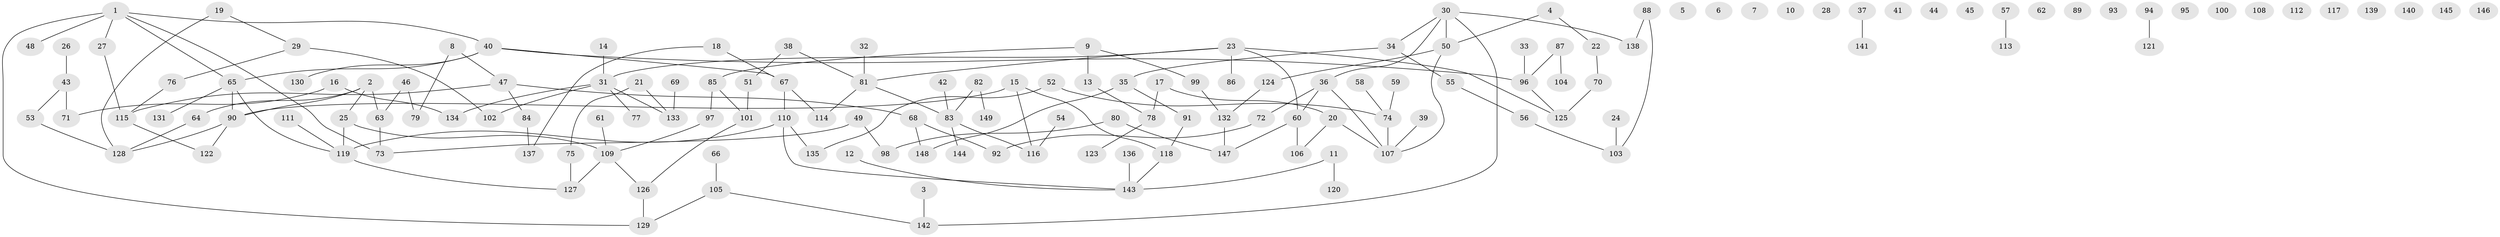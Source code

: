// coarse degree distribution, {2: 0.2608695652173913, 9: 0.08695652173913043, 1: 0.30434782608695654, 3: 0.17391304347826086, 10: 0.043478260869565216, 4: 0.08695652173913043, 11: 0.043478260869565216}
// Generated by graph-tools (version 1.1) at 2025/35/03/04/25 23:35:48]
// undirected, 149 vertices, 157 edges
graph export_dot {
  node [color=gray90,style=filled];
  1;
  2;
  3;
  4;
  5;
  6;
  7;
  8;
  9;
  10;
  11;
  12;
  13;
  14;
  15;
  16;
  17;
  18;
  19;
  20;
  21;
  22;
  23;
  24;
  25;
  26;
  27;
  28;
  29;
  30;
  31;
  32;
  33;
  34;
  35;
  36;
  37;
  38;
  39;
  40;
  41;
  42;
  43;
  44;
  45;
  46;
  47;
  48;
  49;
  50;
  51;
  52;
  53;
  54;
  55;
  56;
  57;
  58;
  59;
  60;
  61;
  62;
  63;
  64;
  65;
  66;
  67;
  68;
  69;
  70;
  71;
  72;
  73;
  74;
  75;
  76;
  77;
  78;
  79;
  80;
  81;
  82;
  83;
  84;
  85;
  86;
  87;
  88;
  89;
  90;
  91;
  92;
  93;
  94;
  95;
  96;
  97;
  98;
  99;
  100;
  101;
  102;
  103;
  104;
  105;
  106;
  107;
  108;
  109;
  110;
  111;
  112;
  113;
  114;
  115;
  116;
  117;
  118;
  119;
  120;
  121;
  122;
  123;
  124;
  125;
  126;
  127;
  128;
  129;
  130;
  131;
  132;
  133;
  134;
  135;
  136;
  137;
  138;
  139;
  140;
  141;
  142;
  143;
  144;
  145;
  146;
  147;
  148;
  149;
  1 -- 27;
  1 -- 40;
  1 -- 48;
  1 -- 65;
  1 -- 73;
  1 -- 129;
  2 -- 25;
  2 -- 63;
  2 -- 64;
  2 -- 90;
  3 -- 142;
  4 -- 22;
  4 -- 50;
  8 -- 47;
  8 -- 79;
  9 -- 13;
  9 -- 85;
  9 -- 99;
  11 -- 120;
  11 -- 143;
  12 -- 143;
  13 -- 78;
  14 -- 31;
  15 -- 90;
  15 -- 116;
  15 -- 118;
  16 -- 71;
  16 -- 134;
  17 -- 20;
  17 -- 78;
  18 -- 67;
  18 -- 137;
  19 -- 29;
  19 -- 128;
  20 -- 106;
  20 -- 107;
  21 -- 75;
  21 -- 133;
  22 -- 70;
  23 -- 31;
  23 -- 60;
  23 -- 81;
  23 -- 86;
  23 -- 125;
  24 -- 103;
  25 -- 109;
  25 -- 119;
  26 -- 43;
  27 -- 115;
  29 -- 76;
  29 -- 102;
  30 -- 34;
  30 -- 36;
  30 -- 50;
  30 -- 138;
  30 -- 142;
  31 -- 77;
  31 -- 102;
  31 -- 133;
  31 -- 134;
  32 -- 81;
  33 -- 96;
  34 -- 35;
  34 -- 55;
  35 -- 91;
  35 -- 148;
  36 -- 60;
  36 -- 72;
  36 -- 107;
  37 -- 141;
  38 -- 51;
  38 -- 81;
  39 -- 107;
  40 -- 65;
  40 -- 67;
  40 -- 96;
  40 -- 130;
  42 -- 83;
  43 -- 53;
  43 -- 71;
  46 -- 63;
  46 -- 79;
  47 -- 68;
  47 -- 84;
  47 -- 115;
  49 -- 73;
  49 -- 98;
  50 -- 107;
  50 -- 124;
  51 -- 101;
  52 -- 74;
  52 -- 135;
  53 -- 128;
  54 -- 116;
  55 -- 56;
  56 -- 103;
  57 -- 113;
  58 -- 74;
  59 -- 74;
  60 -- 106;
  60 -- 147;
  61 -- 109;
  63 -- 73;
  64 -- 128;
  65 -- 90;
  65 -- 119;
  65 -- 131;
  66 -- 105;
  67 -- 110;
  67 -- 114;
  68 -- 92;
  68 -- 148;
  69 -- 133;
  70 -- 125;
  72 -- 92;
  74 -- 107;
  75 -- 127;
  76 -- 115;
  78 -- 123;
  80 -- 98;
  80 -- 147;
  81 -- 83;
  81 -- 114;
  82 -- 83;
  82 -- 149;
  83 -- 116;
  83 -- 144;
  84 -- 137;
  85 -- 97;
  85 -- 101;
  87 -- 96;
  87 -- 104;
  88 -- 103;
  88 -- 138;
  90 -- 122;
  90 -- 128;
  91 -- 118;
  94 -- 121;
  96 -- 125;
  97 -- 109;
  99 -- 132;
  101 -- 126;
  105 -- 129;
  105 -- 142;
  109 -- 126;
  109 -- 127;
  110 -- 119;
  110 -- 135;
  110 -- 143;
  111 -- 119;
  115 -- 122;
  118 -- 143;
  119 -- 127;
  124 -- 132;
  126 -- 129;
  132 -- 147;
  136 -- 143;
}
